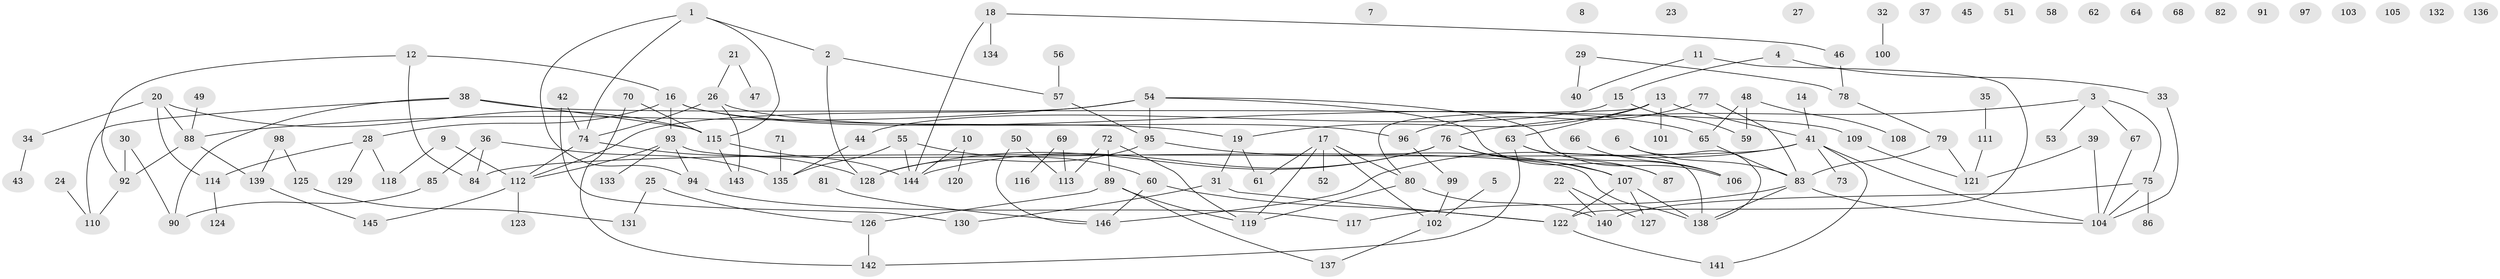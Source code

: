 // coarse degree distribution, {7: 0.029411764705882353, 3: 0.17647058823529413, 4: 0.13725490196078433, 1: 0.17647058823529413, 0: 0.18627450980392157, 6: 0.049019607843137254, 2: 0.17647058823529413, 8: 0.0196078431372549, 5: 0.049019607843137254}
// Generated by graph-tools (version 1.1) at 2025/23/03/03/25 07:23:28]
// undirected, 146 vertices, 176 edges
graph export_dot {
graph [start="1"]
  node [color=gray90,style=filled];
  1;
  2;
  3;
  4;
  5;
  6;
  7;
  8;
  9;
  10;
  11;
  12;
  13;
  14;
  15;
  16;
  17;
  18;
  19;
  20;
  21;
  22;
  23;
  24;
  25;
  26;
  27;
  28;
  29;
  30;
  31;
  32;
  33;
  34;
  35;
  36;
  37;
  38;
  39;
  40;
  41;
  42;
  43;
  44;
  45;
  46;
  47;
  48;
  49;
  50;
  51;
  52;
  53;
  54;
  55;
  56;
  57;
  58;
  59;
  60;
  61;
  62;
  63;
  64;
  65;
  66;
  67;
  68;
  69;
  70;
  71;
  72;
  73;
  74;
  75;
  76;
  77;
  78;
  79;
  80;
  81;
  82;
  83;
  84;
  85;
  86;
  87;
  88;
  89;
  90;
  91;
  92;
  93;
  94;
  95;
  96;
  97;
  98;
  99;
  100;
  101;
  102;
  103;
  104;
  105;
  106;
  107;
  108;
  109;
  110;
  111;
  112;
  113;
  114;
  115;
  116;
  117;
  118;
  119;
  120;
  121;
  122;
  123;
  124;
  125;
  126;
  127;
  128;
  129;
  130;
  131;
  132;
  133;
  134;
  135;
  136;
  137;
  138;
  139;
  140;
  141;
  142;
  143;
  144;
  145;
  146;
  1 -- 2;
  1 -- 74;
  1 -- 94;
  1 -- 115;
  2 -- 57;
  2 -- 128;
  3 -- 53;
  3 -- 67;
  3 -- 75;
  3 -- 76;
  4 -- 15;
  4 -- 33;
  5 -- 102;
  6 -- 83;
  6 -- 138;
  9 -- 112;
  9 -- 118;
  10 -- 120;
  10 -- 144;
  11 -- 40;
  11 -- 122;
  12 -- 16;
  12 -- 84;
  12 -- 92;
  13 -- 19;
  13 -- 41;
  13 -- 63;
  13 -- 80;
  13 -- 101;
  14 -- 41;
  15 -- 44;
  15 -- 59;
  16 -- 19;
  16 -- 28;
  16 -- 65;
  16 -- 93;
  17 -- 52;
  17 -- 61;
  17 -- 80;
  17 -- 102;
  17 -- 119;
  18 -- 46;
  18 -- 134;
  18 -- 144;
  19 -- 31;
  19 -- 61;
  20 -- 34;
  20 -- 88;
  20 -- 114;
  20 -- 115;
  21 -- 26;
  21 -- 47;
  22 -- 127;
  22 -- 140;
  24 -- 110;
  25 -- 126;
  25 -- 131;
  26 -- 74;
  26 -- 96;
  26 -- 143;
  28 -- 114;
  28 -- 118;
  28 -- 129;
  29 -- 40;
  29 -- 78;
  30 -- 90;
  30 -- 92;
  31 -- 122;
  31 -- 130;
  32 -- 100;
  33 -- 104;
  34 -- 43;
  35 -- 111;
  36 -- 84;
  36 -- 85;
  36 -- 135;
  38 -- 90;
  38 -- 109;
  38 -- 110;
  38 -- 115;
  39 -- 104;
  39 -- 121;
  41 -- 73;
  41 -- 84;
  41 -- 104;
  41 -- 141;
  41 -- 146;
  42 -- 74;
  42 -- 130;
  44 -- 135;
  46 -- 78;
  48 -- 59;
  48 -- 65;
  48 -- 108;
  49 -- 88;
  50 -- 113;
  50 -- 146;
  54 -- 87;
  54 -- 88;
  54 -- 95;
  54 -- 106;
  54 -- 112;
  55 -- 60;
  55 -- 135;
  55 -- 144;
  56 -- 57;
  57 -- 95;
  60 -- 122;
  60 -- 146;
  63 -- 106;
  63 -- 138;
  63 -- 142;
  65 -- 83;
  66 -- 106;
  67 -- 104;
  69 -- 113;
  69 -- 116;
  70 -- 115;
  70 -- 142;
  71 -- 135;
  72 -- 89;
  72 -- 113;
  72 -- 119;
  74 -- 112;
  74 -- 128;
  75 -- 86;
  75 -- 104;
  75 -- 140;
  76 -- 87;
  76 -- 107;
  76 -- 128;
  76 -- 144;
  77 -- 83;
  77 -- 96;
  78 -- 79;
  79 -- 83;
  79 -- 121;
  80 -- 119;
  80 -- 140;
  81 -- 146;
  83 -- 104;
  83 -- 117;
  83 -- 138;
  85 -- 90;
  88 -- 92;
  88 -- 139;
  89 -- 119;
  89 -- 126;
  89 -- 137;
  92 -- 110;
  93 -- 94;
  93 -- 112;
  93 -- 133;
  93 -- 138;
  94 -- 117;
  95 -- 107;
  95 -- 128;
  96 -- 99;
  98 -- 125;
  98 -- 139;
  99 -- 102;
  102 -- 137;
  107 -- 122;
  107 -- 127;
  107 -- 138;
  109 -- 121;
  111 -- 121;
  112 -- 123;
  112 -- 145;
  114 -- 124;
  115 -- 143;
  115 -- 144;
  122 -- 141;
  125 -- 131;
  126 -- 142;
  139 -- 145;
}
